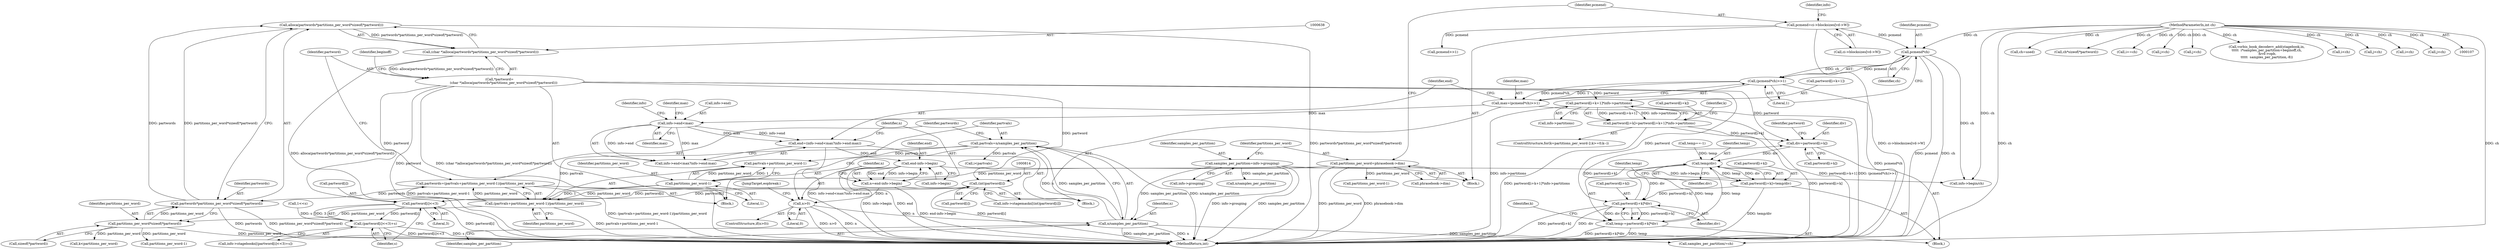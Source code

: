 digraph "0_Android_659030a2e80c38fb8da0a4eb68695349eec6778b@API" {
"1000639" [label="(Call,alloca(partwords*partitions_per_word*sizeof(*partword)))"];
"1000640" [label="(Call,partwords*partitions_per_word*sizeof(*partword))"];
"1000625" [label="(Call,partwords=(partvals+partitions_per_word-1)/partitions_per_word)"];
"1000627" [label="(Call,(partvals+partitions_per_word-1)/partitions_per_word)"];
"1000619" [label="(Call,partvals=n/samples_per_partition)"];
"1000621" [label="(Call,n/samples_per_partition)"];
"1000614" [label="(Call,n>0)"];
"1000606" [label="(Call,n=end-info->begin)"];
"1000608" [label="(Call,end-info->begin)"];
"1000593" [label="(Call,end=(info->end<max?info->end:max))"];
"1000596" [label="(Call,info->end<max)"];
"1000585" [label="(Call,max=(pcmend*ch)>>1)"];
"1000587" [label="(Call,(pcmend*ch)>>1)"];
"1000588" [label="(Call,pcmend*ch)"];
"1000155" [label="(Call,pcmend=ci->blocksizes[vd->W])"];
"1000112" [label="(MethodParameterIn,int ch)"];
"1000143" [label="(Call,samples_per_partition=info->grouping)"];
"1000630" [label="(Call,partitions_per_word-1)"];
"1000149" [label="(Call,partitions_per_word=phrasebook->dim)"];
"1000642" [label="(Call,partitions_per_word*sizeof(*partword))"];
"1000637" [label="(Call,(char *)alloca(partwords*partitions_per_word*sizeof(*partword)))"];
"1000635" [label="(Call,*partword=\n        (char *)alloca(partwords*partitions_per_word*sizeof(*partword)))"];
"1000730" [label="(Call,partword[i+k+1]*info->partitions)"];
"1000724" [label="(Call,partword[i+k]=partword[i+k+1]*info->partitions)"];
"1000766" [label="(Call,div=partword[i+k])"];
"1000779" [label="(Call,temp/div)"];
"1000773" [label="(Call,partword[i+k]=temp/div)"];
"1000784" [label="(Call,partword[i+k]*div)"];
"1000782" [label="(Call,temp-=partword[i+k]*div)"];
"1000813" [label="(Call,(int)partword[i])"];
"1000834" [label="(Call,partword[i]<<3)"];
"1000833" [label="(Call,(partword[i]<<3)+s)"];
"1000796" [label="(Call,k<partitions_per_word)"];
"1000784" [label="(Call,partword[i+k]*div)"];
"1000151" [label="(Call,phrasebook->dim)"];
"1000610" [label="(Call,info->begin)"];
"1000156" [label="(Identifier,pcmend)"];
"1000636" [label="(Identifier,partword)"];
"1000839" [label="(Identifier,s)"];
"1000609" [label="(Identifier,end)"];
"1000861" [label="(JumpTarget,eopbreak:)"];
"1000591" [label="(Literal,1)"];
"1000608" [label="(Call,end-info->begin)"];
"1000240" [label="(Call,ch=used)"];
"1000724" [label="(Call,partword[i+k]=partword[i+k+1]*info->partitions)"];
"1000635" [label="(Call,*partword=\n        (char *)alloca(partwords*partitions_per_word*sizeof(*partword)))"];
"1000780" [label="(Identifier,temp)"];
"1000587" [label="(Call,(pcmend*ch)>>1)"];
"1000585" [label="(Call,max=(pcmend*ch)>>1)"];
"1000818" [label="(Call,1<<s)"];
"1000639" [label="(Call,alloca(partwords*partitions_per_word*sizeof(*partword)))"];
"1000145" [label="(Call,info->grouping)"];
"1000709" [label="(Call,partitions_per_word-1)"];
"1000675" [label="(Call,samples_per_partition/=ch)"];
"1000144" [label="(Identifier,samples_per_partition)"];
"1000834" [label="(Call,partword[i]<<3)"];
"1000637" [label="(Call,(char *)alloca(partwords*partitions_per_word*sizeof(*partword)))"];
"1000597" [label="(Call,info->end)"];
"1000766" [label="(Call,div=partword[i+k])"];
"1000649" [label="(Identifier,beginoff)"];
"1000617" [label="(Block,)"];
"1000595" [label="(Call,info->end<max?info->end:max)"];
"1000593" [label="(Call,end=(info->end<max?info->end:max))"];
"1000738" [label="(Call,info->partitions)"];
"1000143" [label="(Call,samples_per_partition=info->grouping)"];
"1000252" [label="(Call,ch*sizeof(*partword))"];
"1000167" [label="(Identifier,info)"];
"1000215" [label="(Call,partitions_per_word-1)"];
"1000206" [label="(Call,n/samples_per_partition)"];
"1000596" [label="(Call,info->end<max)"];
"1000626" [label="(Identifier,partwords)"];
"1000833" [label="(Call,(partword[i]<<3)+s)"];
"1000650" [label="(Call,info->begin/ch)"];
"1000631" [label="(Identifier,partitions_per_word)"];
"1000588" [label="(Call,pcmend*ch)"];
"1000725" [label="(Call,partword[i+k])"];
"1000149" [label="(Call,partitions_per_word=phrasebook->dim)"];
"1000619" [label="(Call,partvals=n/samples_per_partition)"];
"1000642" [label="(Call,partitions_per_word*sizeof(*partword))"];
"1000614" [label="(Call,n>0)"];
"1000644" [label="(Call,sizeof(*partword))"];
"1000731" [label="(Call,partword[i+k+1])"];
"1000607" [label="(Identifier,n)"];
"1000670" [label="(Call,i==ch)"];
"1000835" [label="(Call,partword[i])"];
"1000785" [label="(Call,partword[i+k])"];
"1000779" [label="(Call,temp/div)"];
"1000783" [label="(Identifier,temp)"];
"1000586" [label="(Identifier,max)"];
"1000763" [label="(Identifier,k)"];
"1000730" [label="(Call,partword[i+k+1]*info->partitions)"];
"1000813" [label="(Call,(int)partword[i])"];
"1000602" [label="(Identifier,info)"];
"1000622" [label="(Identifier,n)"];
"1000767" [label="(Identifier,div)"];
"1000781" [label="(Identifier,div)"];
"1000600" [label="(Identifier,max)"];
"1000155" [label="(Call,pcmend=ci->blocksizes[vd->W])"];
"1000157" [label="(Call,ci->blocksizes[vd->W])"];
"1000604" [label="(Identifier,max)"];
"1000474" [label="(Call,j<ch)"];
"1000829" [label="(Call,info->stagebooks[(partword[i]<<3)+s])"];
"1000354" [label="(Call,j<ch)"];
"1000621" [label="(Call,n/samples_per_partition)"];
"1000613" [label="(ControlStructure,if(n>0))"];
"1000623" [label="(Identifier,samples_per_partition)"];
"1000809" [label="(Call,info->stagemasks[(int)partword[i]])"];
"1000773" [label="(Call,partword[i+k]=temp/div)"];
"1000864" [label="(MethodReturn,int)"];
"1000713" [label="(ControlStructure,for(k=partitions_per_word-2;k>=0;k--))"];
"1000174" [label="(Call,pcmend>>1)"];
"1000768" [label="(Call,partword[i+k])"];
"1000815" [label="(Call,partword[i])"];
"1000150" [label="(Identifier,partitions_per_word)"];
"1000838" [label="(Literal,3)"];
"1000774" [label="(Call,partword[i+k])"];
"1000750" [label="(Call,temp==-1)"];
"1000842" [label="(Call,vorbis_book_decodevv_add(stagebook,in,\n\t\t\t\t\t  i*samples_per_partition+beginoff,ch,\n &vd->opb,\n\t\t\t\t\t  samples_per_partition,-8))"];
"1000633" [label="(Identifier,partitions_per_word)"];
"1000643" [label="(Identifier,partitions_per_word)"];
"1000223" [label="(Call,i<ch)"];
"1000627" [label="(Call,(partvals+partitions_per_word-1)/partitions_per_word)"];
"1000628" [label="(Call,partvals+partitions_per_word-1)"];
"1000775" [label="(Identifier,partword)"];
"1000694" [label="(Call,i<partvals)"];
"1000113" [label="(Block,)"];
"1000616" [label="(Literal,0)"];
"1000589" [label="(Identifier,pcmend)"];
"1000391" [label="(Call,j<ch)"];
"1000632" [label="(Literal,1)"];
"1000782" [label="(Call,temp-=partword[i+k]*div)"];
"1000764" [label="(Block,)"];
"1000112" [label="(MethodParameterIn,int ch)"];
"1000630" [label="(Call,partitions_per_word-1)"];
"1000659" [label="(Call,i<ch)"];
"1000790" [label="(Identifier,div)"];
"1000723" [label="(Identifier,k)"];
"1000620" [label="(Identifier,partvals)"];
"1000625" [label="(Call,partwords=(partvals+partitions_per_word-1)/partitions_per_word)"];
"1000261" [label="(Call,j<ch)"];
"1000640" [label="(Call,partwords*partitions_per_word*sizeof(*partword))"];
"1000606" [label="(Call,n=end-info->begin)"];
"1000615" [label="(Identifier,n)"];
"1000583" [label="(Block,)"];
"1000590" [label="(Identifier,ch)"];
"1000641" [label="(Identifier,partwords)"];
"1000594" [label="(Identifier,end)"];
"1000639" -> "1000637"  [label="AST: "];
"1000639" -> "1000640"  [label="CFG: "];
"1000640" -> "1000639"  [label="AST: "];
"1000637" -> "1000639"  [label="CFG: "];
"1000639" -> "1000864"  [label="DDG: partwords*partitions_per_word*sizeof(*partword)"];
"1000639" -> "1000637"  [label="DDG: partwords*partitions_per_word*sizeof(*partword)"];
"1000640" -> "1000639"  [label="DDG: partwords"];
"1000640" -> "1000639"  [label="DDG: partitions_per_word*sizeof(*partword)"];
"1000640" -> "1000642"  [label="CFG: "];
"1000641" -> "1000640"  [label="AST: "];
"1000642" -> "1000640"  [label="AST: "];
"1000640" -> "1000864"  [label="DDG: partwords"];
"1000640" -> "1000864"  [label="DDG: partitions_per_word*sizeof(*partword)"];
"1000625" -> "1000640"  [label="DDG: partwords"];
"1000642" -> "1000640"  [label="DDG: partitions_per_word"];
"1000625" -> "1000617"  [label="AST: "];
"1000625" -> "1000627"  [label="CFG: "];
"1000626" -> "1000625"  [label="AST: "];
"1000627" -> "1000625"  [label="AST: "];
"1000636" -> "1000625"  [label="CFG: "];
"1000625" -> "1000864"  [label="DDG: (partvals+partitions_per_word-1)/partitions_per_word"];
"1000627" -> "1000625"  [label="DDG: partvals+partitions_per_word-1"];
"1000627" -> "1000625"  [label="DDG: partitions_per_word"];
"1000627" -> "1000633"  [label="CFG: "];
"1000628" -> "1000627"  [label="AST: "];
"1000633" -> "1000627"  [label="AST: "];
"1000627" -> "1000864"  [label="DDG: partvals+partitions_per_word-1"];
"1000619" -> "1000627"  [label="DDG: partvals"];
"1000630" -> "1000627"  [label="DDG: partitions_per_word"];
"1000630" -> "1000627"  [label="DDG: 1"];
"1000627" -> "1000642"  [label="DDG: partitions_per_word"];
"1000619" -> "1000617"  [label="AST: "];
"1000619" -> "1000621"  [label="CFG: "];
"1000620" -> "1000619"  [label="AST: "];
"1000621" -> "1000619"  [label="AST: "];
"1000626" -> "1000619"  [label="CFG: "];
"1000619" -> "1000864"  [label="DDG: n/samples_per_partition"];
"1000621" -> "1000619"  [label="DDG: n"];
"1000621" -> "1000619"  [label="DDG: samples_per_partition"];
"1000619" -> "1000628"  [label="DDG: partvals"];
"1000619" -> "1000694"  [label="DDG: partvals"];
"1000621" -> "1000623"  [label="CFG: "];
"1000622" -> "1000621"  [label="AST: "];
"1000623" -> "1000621"  [label="AST: "];
"1000621" -> "1000864"  [label="DDG: n"];
"1000621" -> "1000864"  [label="DDG: samples_per_partition"];
"1000614" -> "1000621"  [label="DDG: n"];
"1000143" -> "1000621"  [label="DDG: samples_per_partition"];
"1000621" -> "1000675"  [label="DDG: samples_per_partition"];
"1000614" -> "1000613"  [label="AST: "];
"1000614" -> "1000616"  [label="CFG: "];
"1000615" -> "1000614"  [label="AST: "];
"1000616" -> "1000614"  [label="AST: "];
"1000620" -> "1000614"  [label="CFG: "];
"1000861" -> "1000614"  [label="CFG: "];
"1000614" -> "1000864"  [label="DDG: n>0"];
"1000614" -> "1000864"  [label="DDG: n"];
"1000606" -> "1000614"  [label="DDG: n"];
"1000606" -> "1000583"  [label="AST: "];
"1000606" -> "1000608"  [label="CFG: "];
"1000607" -> "1000606"  [label="AST: "];
"1000608" -> "1000606"  [label="AST: "];
"1000615" -> "1000606"  [label="CFG: "];
"1000606" -> "1000864"  [label="DDG: end-info->begin"];
"1000608" -> "1000606"  [label="DDG: end"];
"1000608" -> "1000606"  [label="DDG: info->begin"];
"1000608" -> "1000610"  [label="CFG: "];
"1000609" -> "1000608"  [label="AST: "];
"1000610" -> "1000608"  [label="AST: "];
"1000608" -> "1000864"  [label="DDG: info->begin"];
"1000608" -> "1000864"  [label="DDG: end"];
"1000593" -> "1000608"  [label="DDG: end"];
"1000608" -> "1000650"  [label="DDG: info->begin"];
"1000593" -> "1000583"  [label="AST: "];
"1000593" -> "1000595"  [label="CFG: "];
"1000594" -> "1000593"  [label="AST: "];
"1000595" -> "1000593"  [label="AST: "];
"1000607" -> "1000593"  [label="CFG: "];
"1000593" -> "1000864"  [label="DDG: info->end<max?info->end:max"];
"1000596" -> "1000593"  [label="DDG: info->end"];
"1000596" -> "1000593"  [label="DDG: max"];
"1000596" -> "1000595"  [label="AST: "];
"1000596" -> "1000600"  [label="CFG: "];
"1000597" -> "1000596"  [label="AST: "];
"1000600" -> "1000596"  [label="AST: "];
"1000602" -> "1000596"  [label="CFG: "];
"1000604" -> "1000596"  [label="CFG: "];
"1000585" -> "1000596"  [label="DDG: max"];
"1000596" -> "1000595"  [label="DDG: info->end"];
"1000596" -> "1000595"  [label="DDG: max"];
"1000585" -> "1000583"  [label="AST: "];
"1000585" -> "1000587"  [label="CFG: "];
"1000586" -> "1000585"  [label="AST: "];
"1000587" -> "1000585"  [label="AST: "];
"1000594" -> "1000585"  [label="CFG: "];
"1000585" -> "1000864"  [label="DDG: (pcmend*ch)>>1"];
"1000587" -> "1000585"  [label="DDG: pcmend*ch"];
"1000587" -> "1000585"  [label="DDG: 1"];
"1000587" -> "1000591"  [label="CFG: "];
"1000588" -> "1000587"  [label="AST: "];
"1000591" -> "1000587"  [label="AST: "];
"1000587" -> "1000864"  [label="DDG: pcmend*ch"];
"1000588" -> "1000587"  [label="DDG: pcmend"];
"1000588" -> "1000587"  [label="DDG: ch"];
"1000588" -> "1000590"  [label="CFG: "];
"1000589" -> "1000588"  [label="AST: "];
"1000590" -> "1000588"  [label="AST: "];
"1000591" -> "1000588"  [label="CFG: "];
"1000588" -> "1000864"  [label="DDG: pcmend"];
"1000588" -> "1000864"  [label="DDG: ch"];
"1000155" -> "1000588"  [label="DDG: pcmend"];
"1000112" -> "1000588"  [label="DDG: ch"];
"1000588" -> "1000650"  [label="DDG: ch"];
"1000155" -> "1000113"  [label="AST: "];
"1000155" -> "1000157"  [label="CFG: "];
"1000156" -> "1000155"  [label="AST: "];
"1000157" -> "1000155"  [label="AST: "];
"1000167" -> "1000155"  [label="CFG: "];
"1000155" -> "1000864"  [label="DDG: ci->blocksizes[vd->W]"];
"1000155" -> "1000174"  [label="DDG: pcmend"];
"1000112" -> "1000107"  [label="AST: "];
"1000112" -> "1000864"  [label="DDG: ch"];
"1000112" -> "1000223"  [label="DDG: ch"];
"1000112" -> "1000240"  [label="DDG: ch"];
"1000112" -> "1000252"  [label="DDG: ch"];
"1000112" -> "1000261"  [label="DDG: ch"];
"1000112" -> "1000354"  [label="DDG: ch"];
"1000112" -> "1000391"  [label="DDG: ch"];
"1000112" -> "1000474"  [label="DDG: ch"];
"1000112" -> "1000650"  [label="DDG: ch"];
"1000112" -> "1000659"  [label="DDG: ch"];
"1000112" -> "1000670"  [label="DDG: ch"];
"1000112" -> "1000675"  [label="DDG: ch"];
"1000112" -> "1000842"  [label="DDG: ch"];
"1000143" -> "1000113"  [label="AST: "];
"1000143" -> "1000145"  [label="CFG: "];
"1000144" -> "1000143"  [label="AST: "];
"1000145" -> "1000143"  [label="AST: "];
"1000150" -> "1000143"  [label="CFG: "];
"1000143" -> "1000864"  [label="DDG: samples_per_partition"];
"1000143" -> "1000864"  [label="DDG: info->grouping"];
"1000143" -> "1000206"  [label="DDG: samples_per_partition"];
"1000630" -> "1000628"  [label="AST: "];
"1000630" -> "1000632"  [label="CFG: "];
"1000631" -> "1000630"  [label="AST: "];
"1000632" -> "1000630"  [label="AST: "];
"1000628" -> "1000630"  [label="CFG: "];
"1000630" -> "1000628"  [label="DDG: partitions_per_word"];
"1000630" -> "1000628"  [label="DDG: 1"];
"1000149" -> "1000630"  [label="DDG: partitions_per_word"];
"1000149" -> "1000113"  [label="AST: "];
"1000149" -> "1000151"  [label="CFG: "];
"1000150" -> "1000149"  [label="AST: "];
"1000151" -> "1000149"  [label="AST: "];
"1000156" -> "1000149"  [label="CFG: "];
"1000149" -> "1000864"  [label="DDG: phrasebook->dim"];
"1000149" -> "1000864"  [label="DDG: partitions_per_word"];
"1000149" -> "1000215"  [label="DDG: partitions_per_word"];
"1000642" -> "1000644"  [label="CFG: "];
"1000643" -> "1000642"  [label="AST: "];
"1000644" -> "1000642"  [label="AST: "];
"1000642" -> "1000864"  [label="DDG: partitions_per_word"];
"1000642" -> "1000709"  [label="DDG: partitions_per_word"];
"1000642" -> "1000796"  [label="DDG: partitions_per_word"];
"1000637" -> "1000635"  [label="AST: "];
"1000638" -> "1000637"  [label="AST: "];
"1000635" -> "1000637"  [label="CFG: "];
"1000637" -> "1000864"  [label="DDG: alloca(partwords*partitions_per_word*sizeof(*partword))"];
"1000637" -> "1000635"  [label="DDG: alloca(partwords*partitions_per_word*sizeof(*partword))"];
"1000635" -> "1000617"  [label="AST: "];
"1000636" -> "1000635"  [label="AST: "];
"1000649" -> "1000635"  [label="CFG: "];
"1000635" -> "1000864"  [label="DDG: (char *)alloca(partwords*partitions_per_word*sizeof(*partword))"];
"1000635" -> "1000864"  [label="DDG: partword"];
"1000635" -> "1000730"  [label="DDG: partword"];
"1000635" -> "1000766"  [label="DDG: partword"];
"1000635" -> "1000784"  [label="DDG: partword"];
"1000635" -> "1000813"  [label="DDG: partword"];
"1000635" -> "1000834"  [label="DDG: partword"];
"1000730" -> "1000724"  [label="AST: "];
"1000730" -> "1000738"  [label="CFG: "];
"1000731" -> "1000730"  [label="AST: "];
"1000738" -> "1000730"  [label="AST: "];
"1000724" -> "1000730"  [label="CFG: "];
"1000730" -> "1000864"  [label="DDG: info->partitions"];
"1000730" -> "1000864"  [label="DDG: partword[i+k+1]"];
"1000730" -> "1000724"  [label="DDG: partword[i+k+1]"];
"1000730" -> "1000724"  [label="DDG: info->partitions"];
"1000724" -> "1000713"  [label="AST: "];
"1000725" -> "1000724"  [label="AST: "];
"1000723" -> "1000724"  [label="CFG: "];
"1000724" -> "1000864"  [label="DDG: partword[i+k+1]*info->partitions"];
"1000724" -> "1000864"  [label="DDG: partword[i+k]"];
"1000724" -> "1000766"  [label="DDG: partword[i+k]"];
"1000766" -> "1000764"  [label="AST: "];
"1000766" -> "1000768"  [label="CFG: "];
"1000767" -> "1000766"  [label="AST: "];
"1000768" -> "1000766"  [label="AST: "];
"1000775" -> "1000766"  [label="CFG: "];
"1000784" -> "1000766"  [label="DDG: partword[i+k]"];
"1000766" -> "1000779"  [label="DDG: div"];
"1000779" -> "1000773"  [label="AST: "];
"1000779" -> "1000781"  [label="CFG: "];
"1000780" -> "1000779"  [label="AST: "];
"1000781" -> "1000779"  [label="AST: "];
"1000773" -> "1000779"  [label="CFG: "];
"1000779" -> "1000773"  [label="DDG: temp"];
"1000779" -> "1000773"  [label="DDG: div"];
"1000750" -> "1000779"  [label="DDG: temp"];
"1000782" -> "1000779"  [label="DDG: temp"];
"1000779" -> "1000782"  [label="DDG: temp"];
"1000779" -> "1000784"  [label="DDG: div"];
"1000773" -> "1000764"  [label="AST: "];
"1000774" -> "1000773"  [label="AST: "];
"1000783" -> "1000773"  [label="CFG: "];
"1000773" -> "1000864"  [label="DDG: temp/div"];
"1000773" -> "1000784"  [label="DDG: partword[i+k]"];
"1000784" -> "1000782"  [label="AST: "];
"1000784" -> "1000790"  [label="CFG: "];
"1000785" -> "1000784"  [label="AST: "];
"1000790" -> "1000784"  [label="AST: "];
"1000782" -> "1000784"  [label="CFG: "];
"1000784" -> "1000864"  [label="DDG: partword[i+k]"];
"1000784" -> "1000864"  [label="DDG: div"];
"1000784" -> "1000782"  [label="DDG: partword[i+k]"];
"1000784" -> "1000782"  [label="DDG: div"];
"1000782" -> "1000764"  [label="AST: "];
"1000783" -> "1000782"  [label="AST: "];
"1000763" -> "1000782"  [label="CFG: "];
"1000782" -> "1000864"  [label="DDG: temp"];
"1000782" -> "1000864"  [label="DDG: partword[i+k]*div"];
"1000813" -> "1000809"  [label="AST: "];
"1000813" -> "1000815"  [label="CFG: "];
"1000814" -> "1000813"  [label="AST: "];
"1000815" -> "1000813"  [label="AST: "];
"1000809" -> "1000813"  [label="CFG: "];
"1000813" -> "1000864"  [label="DDG: partword[i]"];
"1000834" -> "1000813"  [label="DDG: partword[i]"];
"1000813" -> "1000834"  [label="DDG: partword[i]"];
"1000834" -> "1000833"  [label="AST: "];
"1000834" -> "1000838"  [label="CFG: "];
"1000835" -> "1000834"  [label="AST: "];
"1000838" -> "1000834"  [label="AST: "];
"1000839" -> "1000834"  [label="CFG: "];
"1000834" -> "1000864"  [label="DDG: partword[i]"];
"1000834" -> "1000833"  [label="DDG: partword[i]"];
"1000834" -> "1000833"  [label="DDG: 3"];
"1000833" -> "1000829"  [label="AST: "];
"1000833" -> "1000839"  [label="CFG: "];
"1000839" -> "1000833"  [label="AST: "];
"1000829" -> "1000833"  [label="CFG: "];
"1000833" -> "1000864"  [label="DDG: partword[i]<<3"];
"1000833" -> "1000864"  [label="DDG: s"];
"1000818" -> "1000833"  [label="DDG: s"];
}
